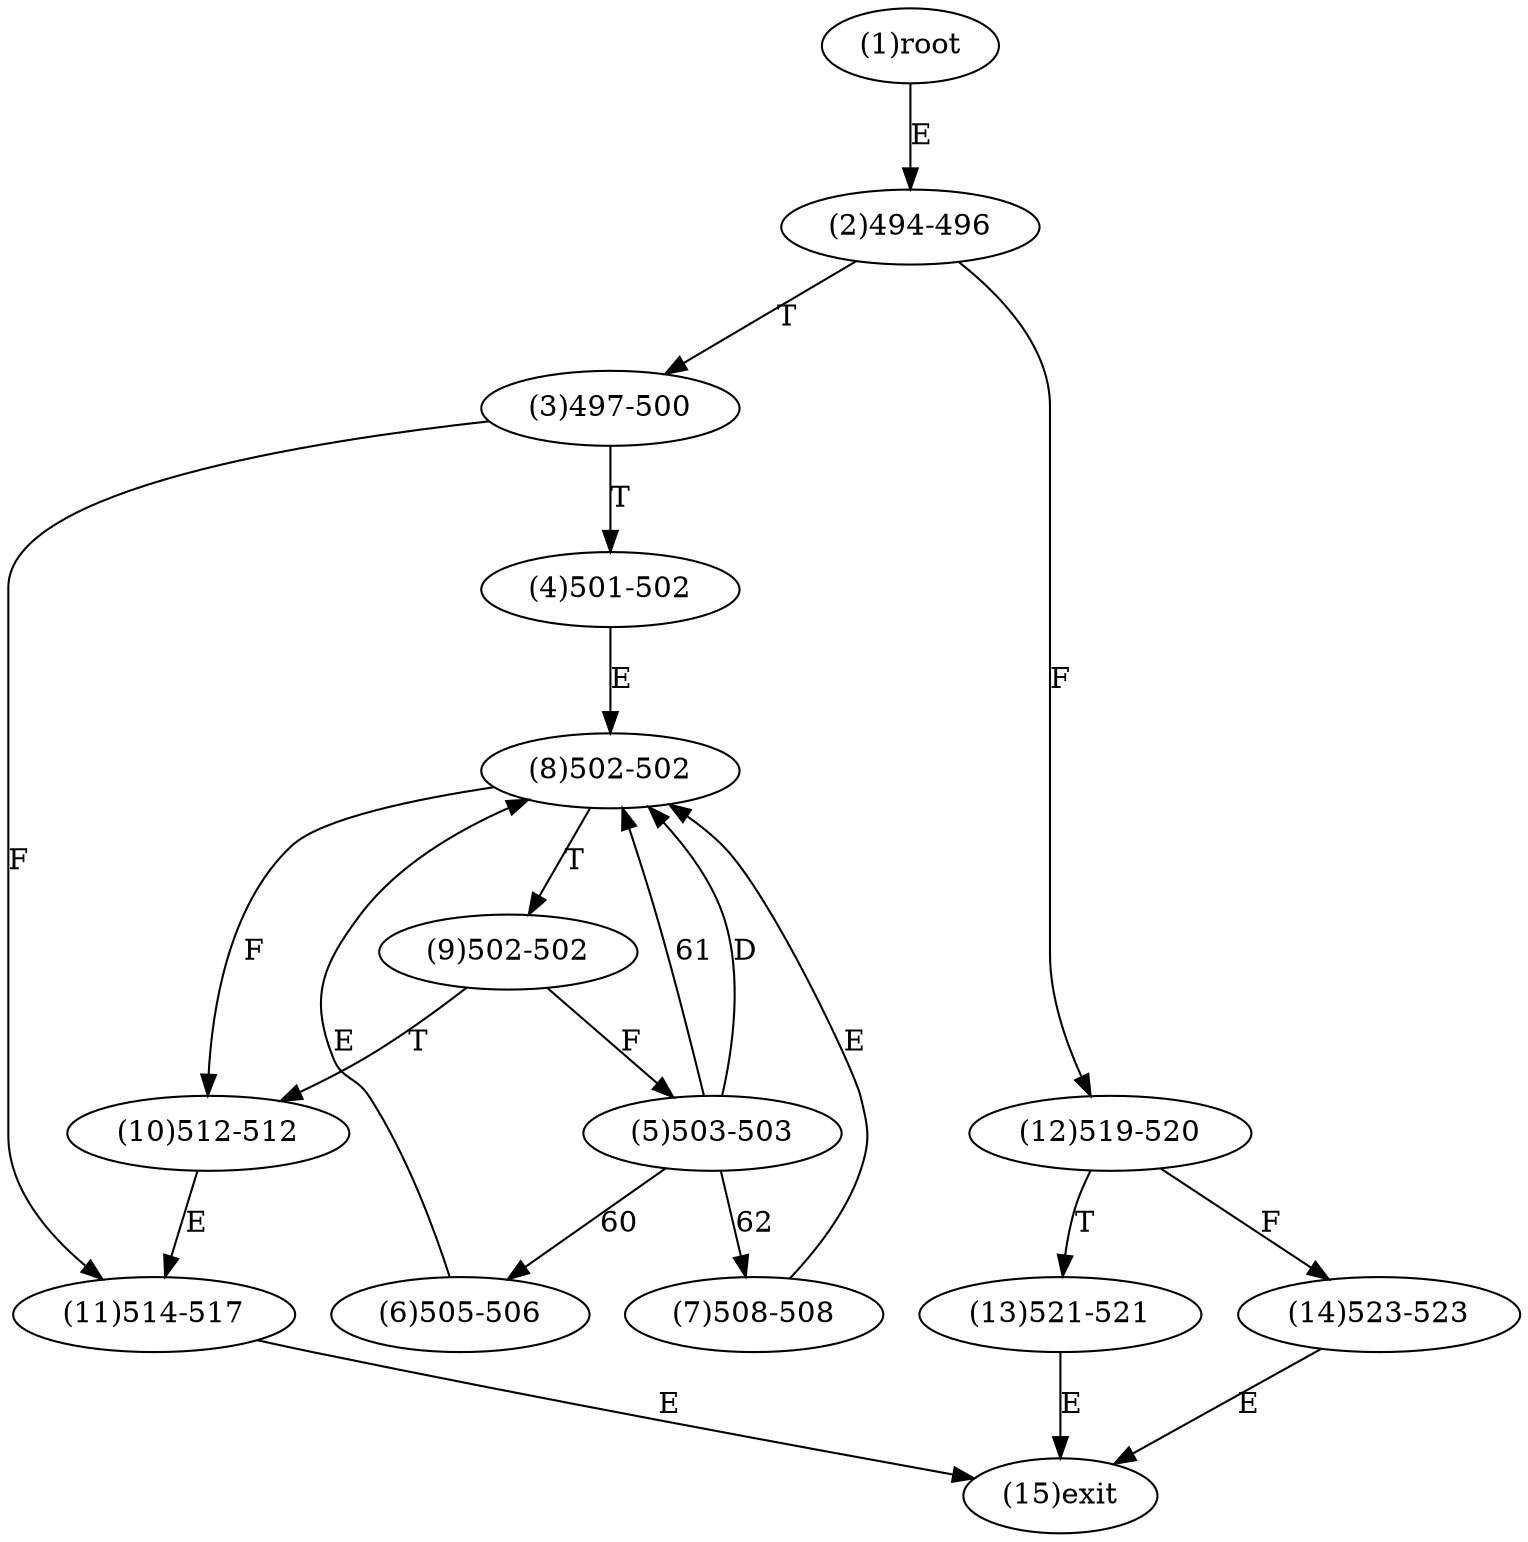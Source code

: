 digraph "" { 
1[ label="(1)root"];
2[ label="(2)494-496"];
3[ label="(3)497-500"];
4[ label="(4)501-502"];
5[ label="(5)503-503"];
6[ label="(6)505-506"];
7[ label="(7)508-508"];
8[ label="(8)502-502"];
9[ label="(9)502-502"];
10[ label="(10)512-512"];
11[ label="(11)514-517"];
12[ label="(12)519-520"];
13[ label="(13)521-521"];
14[ label="(14)523-523"];
15[ label="(15)exit"];
1->2[ label="E"];
2->12[ label="F"];
2->3[ label="T"];
3->11[ label="F"];
3->4[ label="T"];
4->8[ label="E"];
5->6[ label="60"];
5->8[ label="61"];
5->7[ label="62"];
5->8[ label="D"];
6->8[ label="E"];
7->8[ label="E"];
8->10[ label="F"];
8->9[ label="T"];
9->5[ label="F"];
9->10[ label="T"];
10->11[ label="E"];
11->15[ label="E"];
12->14[ label="F"];
12->13[ label="T"];
13->15[ label="E"];
14->15[ label="E"];
}